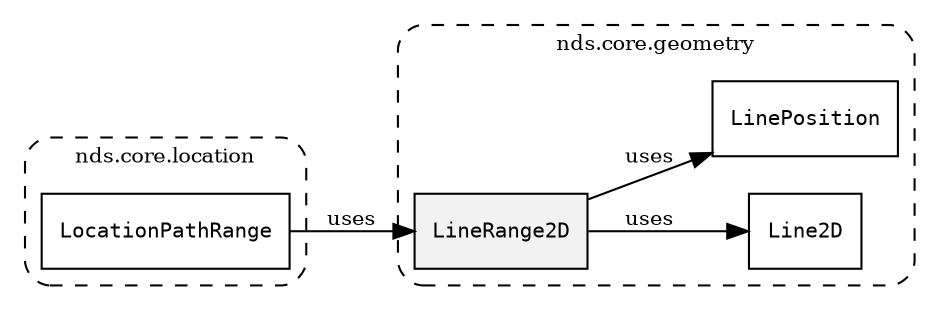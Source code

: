 /**
 * This dot file creates symbol collaboration diagram for LineRange2D.
 */
digraph ZSERIO
{
    node [shape=box, fontsize=10];
    rankdir="LR";
    fontsize=10;
    tooltip="LineRange2D collaboration diagram";

    subgraph "cluster_nds.core.geometry"
    {
        style="dashed, rounded";
        label="nds.core.geometry";
        tooltip="Package nds.core.geometry";
        href="../../../content/packages/nds.core.geometry.html#Package-nds-core-geometry";
        target="_parent";

        "LineRange2D" [style="filled", fillcolor="#0000000D", target="_parent", label=<<font face="monospace"><table align="center" border="0" cellspacing="0" cellpadding="0"><tr><td href="../../../content/packages/nds.core.geometry.html#Structure-LineRange2D" title="Structure defined in nds.core.geometry">LineRange2D</td></tr></table></font>>];
        "Line2D" [target="_parent", label=<<font face="monospace"><table align="center" border="0" cellspacing="0" cellpadding="0"><tr><td href="../../../content/packages/nds.core.geometry.html#Structure-Line2D" title="Structure defined in nds.core.geometry">Line2D</td></tr></table></font>>];
        "LinePosition" [target="_parent", label=<<font face="monospace"><table align="center" border="0" cellspacing="0" cellpadding="0"><tr><td href="../../../content/packages/nds.core.geometry.html#Subtype-LinePosition" title="Subtype defined in nds.core.geometry">LinePosition</td></tr></table></font>>];
    }

    subgraph "cluster_nds.core.location"
    {
        style="dashed, rounded";
        label="nds.core.location";
        tooltip="Package nds.core.location";
        href="../../../content/packages/nds.core.location.html#Package-nds-core-location";
        target="_parent";

        "LocationPathRange" [target="_parent", label=<<font face="monospace"><table align="center" border="0" cellspacing="0" cellpadding="0"><tr><td href="../../../content/packages/nds.core.location.html#Subtype-LocationPathRange" title="Subtype defined in nds.core.location">LocationPathRange</td></tr></table></font>>];
    }

    "LineRange2D" -> "Line2D" [label="uses", fontsize=10];
    "LineRange2D" -> "LinePosition" [label="uses", fontsize=10];
    "LocationPathRange" -> "LineRange2D" [label="uses", fontsize=10];
}
